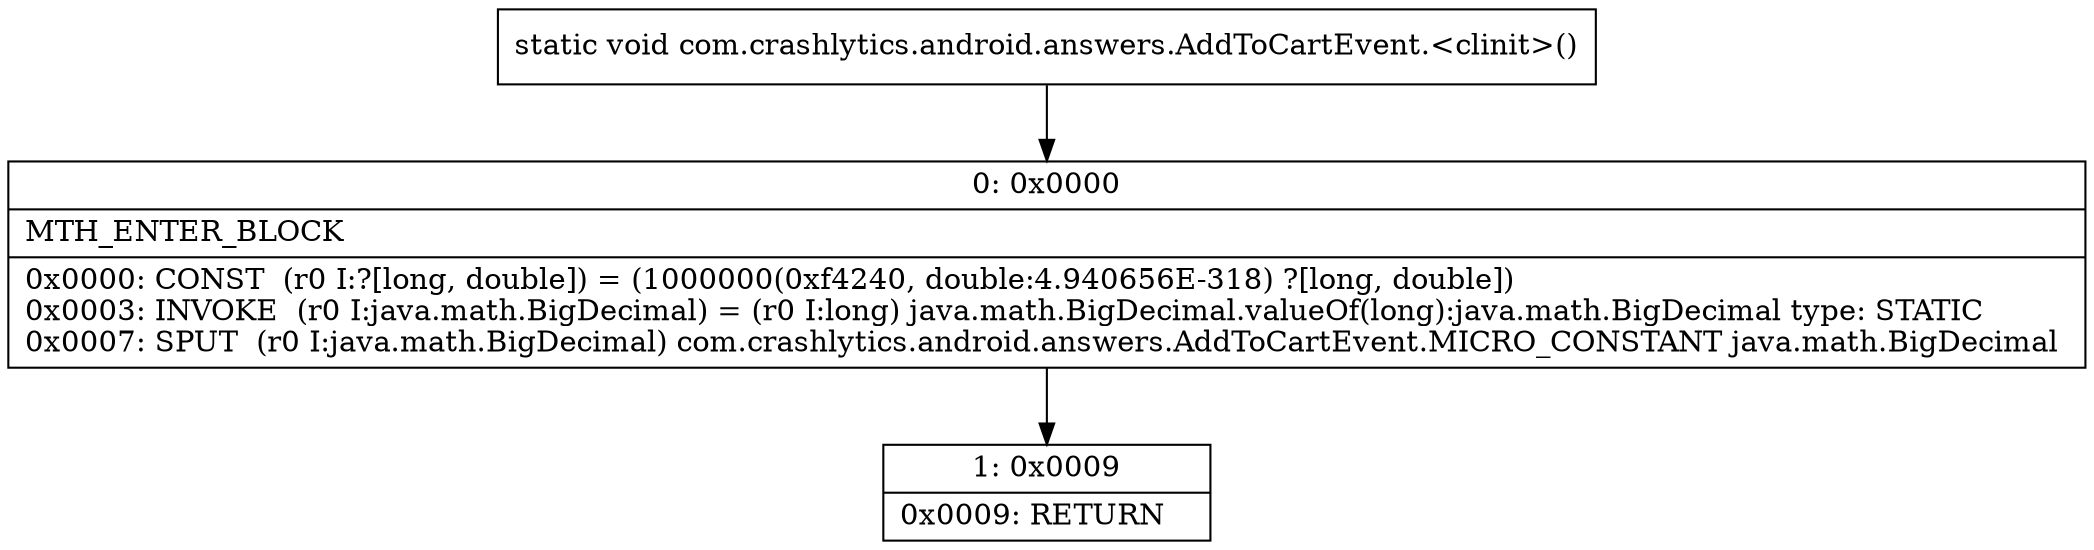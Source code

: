 digraph "CFG forcom.crashlytics.android.answers.AddToCartEvent.\<clinit\>()V" {
Node_0 [shape=record,label="{0\:\ 0x0000|MTH_ENTER_BLOCK\l|0x0000: CONST  (r0 I:?[long, double]) = (1000000(0xf4240, double:4.940656E\-318) ?[long, double]) \l0x0003: INVOKE  (r0 I:java.math.BigDecimal) = (r0 I:long) java.math.BigDecimal.valueOf(long):java.math.BigDecimal type: STATIC \l0x0007: SPUT  (r0 I:java.math.BigDecimal) com.crashlytics.android.answers.AddToCartEvent.MICRO_CONSTANT java.math.BigDecimal \l}"];
Node_1 [shape=record,label="{1\:\ 0x0009|0x0009: RETURN   \l}"];
MethodNode[shape=record,label="{static void com.crashlytics.android.answers.AddToCartEvent.\<clinit\>() }"];
MethodNode -> Node_0;
Node_0 -> Node_1;
}

